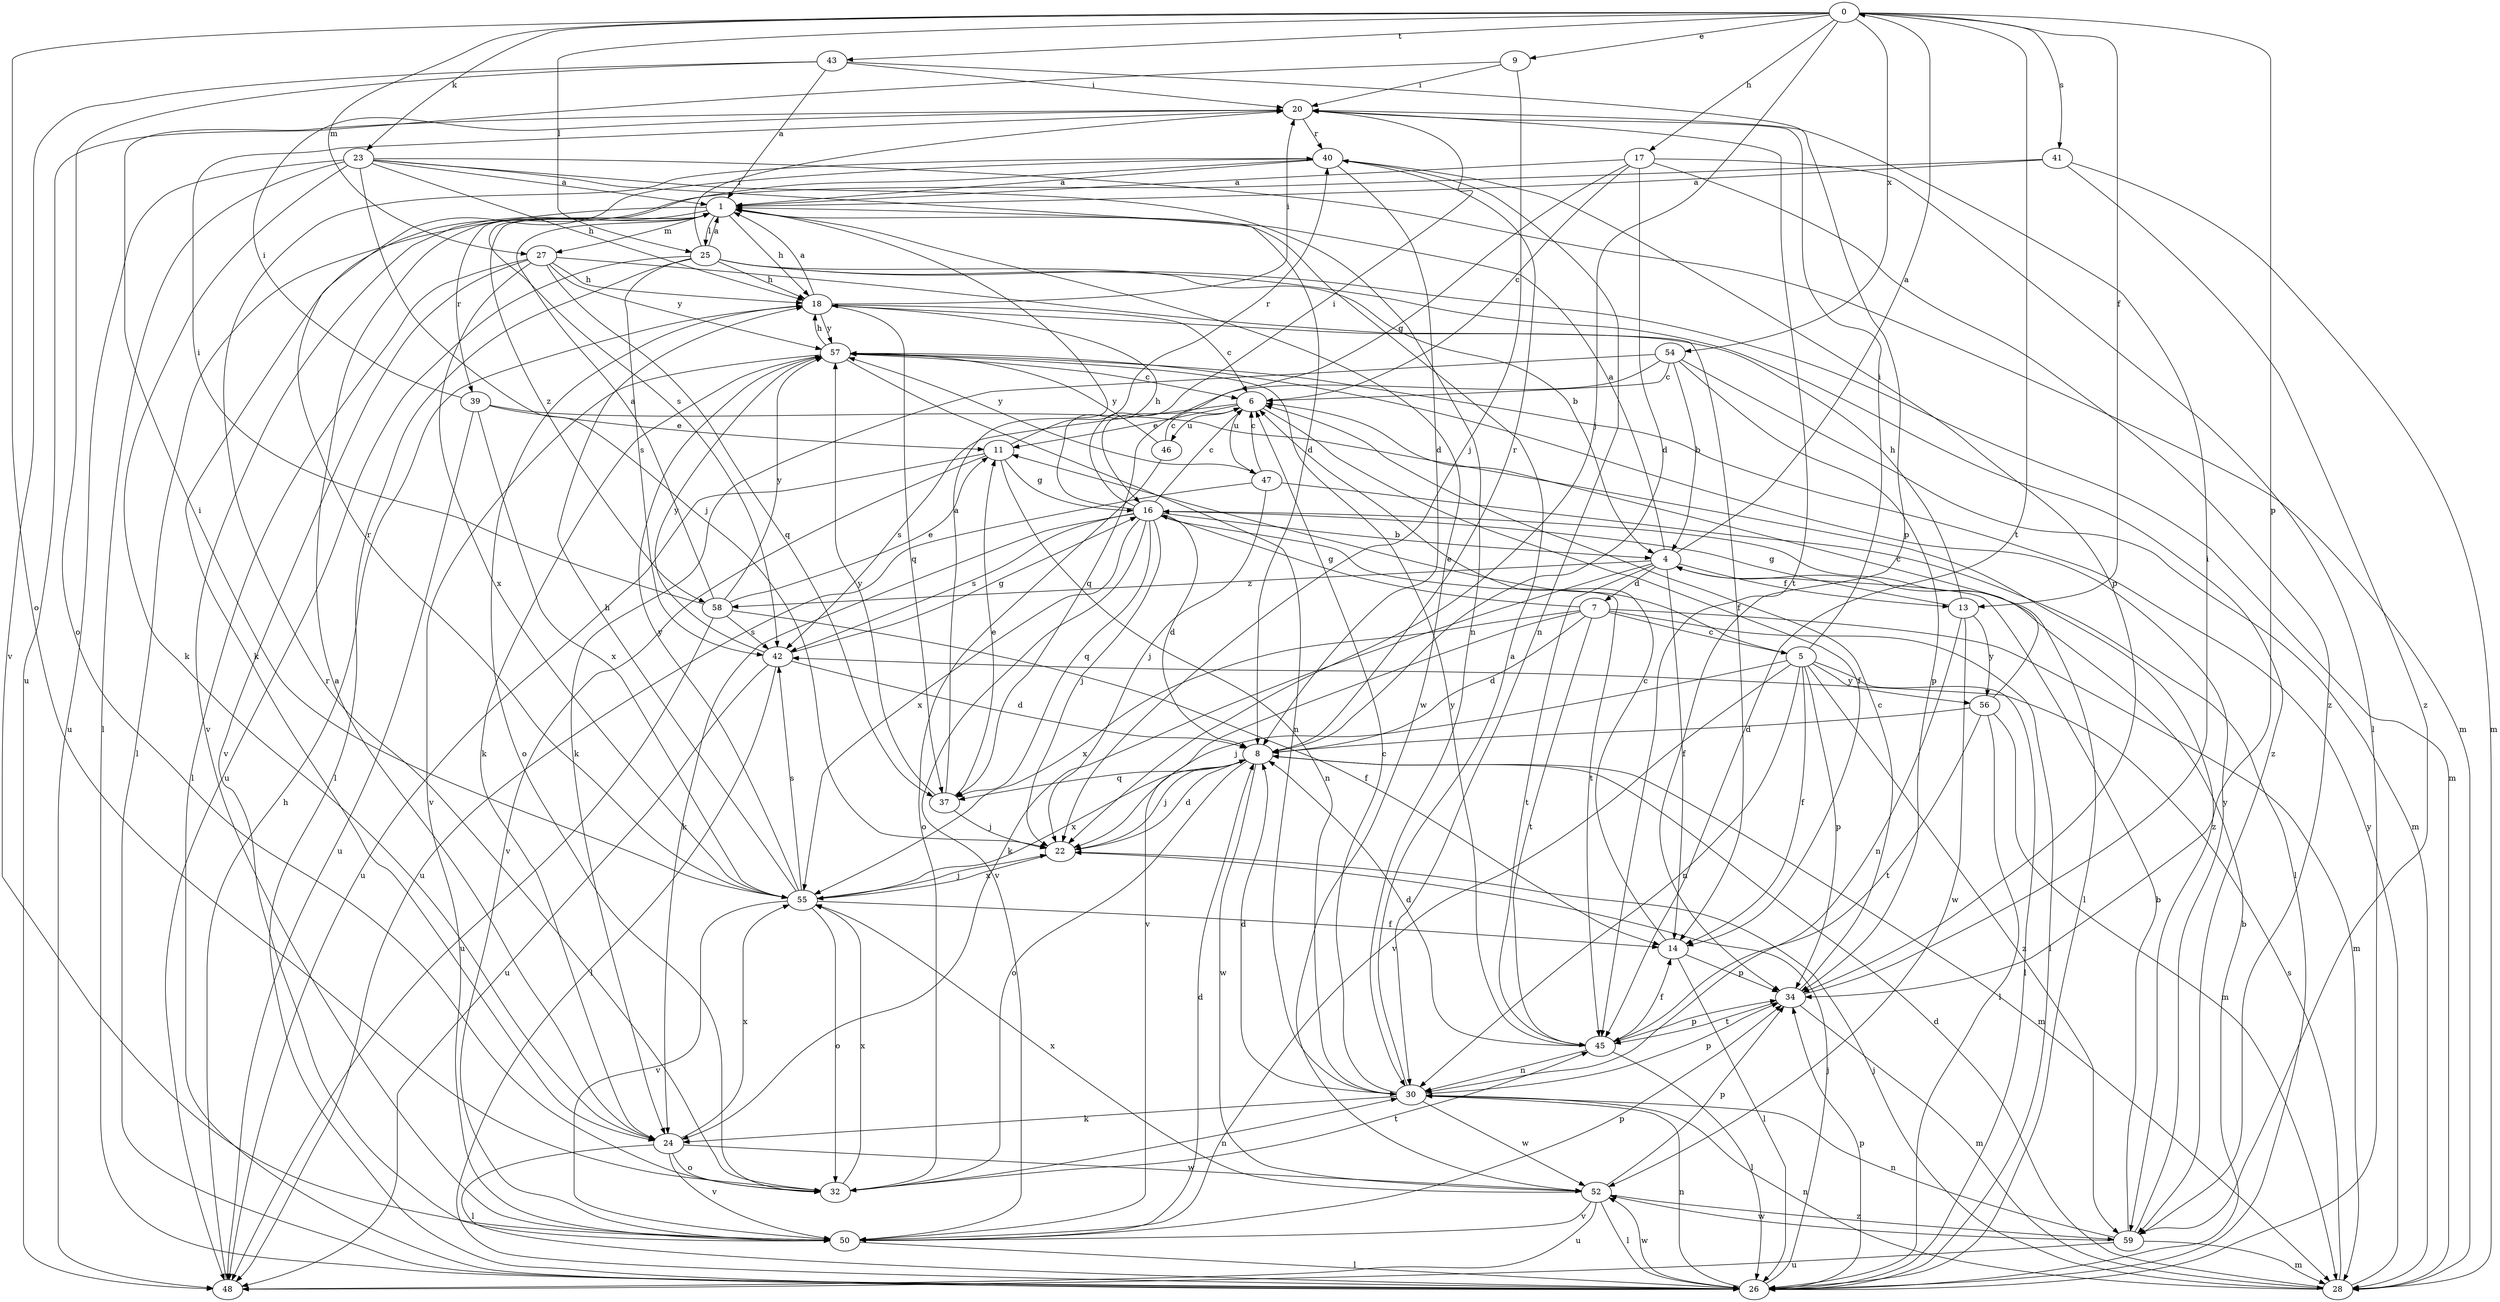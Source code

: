 strict digraph  {
0;
1;
4;
5;
6;
7;
8;
9;
11;
13;
14;
16;
17;
18;
20;
22;
23;
24;
25;
26;
27;
28;
30;
32;
34;
37;
39;
40;
41;
42;
43;
45;
46;
47;
48;
50;
52;
54;
55;
56;
57;
58;
59;
0 -> 9  [label=e];
0 -> 13  [label=f];
0 -> 17  [label=h];
0 -> 22  [label=j];
0 -> 23  [label=k];
0 -> 25  [label=l];
0 -> 27  [label=m];
0 -> 32  [label=o];
0 -> 34  [label=p];
0 -> 41  [label=s];
0 -> 43  [label=t];
0 -> 45  [label=t];
0 -> 54  [label=x];
1 -> 18  [label=h];
1 -> 25  [label=l];
1 -> 26  [label=l];
1 -> 27  [label=m];
1 -> 39  [label=r];
1 -> 50  [label=v];
1 -> 52  [label=w];
1 -> 58  [label=z];
4 -> 0  [label=a];
4 -> 1  [label=a];
4 -> 7  [label=d];
4 -> 13  [label=f];
4 -> 14  [label=f];
4 -> 24  [label=k];
4 -> 45  [label=t];
4 -> 58  [label=z];
5 -> 11  [label=e];
5 -> 14  [label=f];
5 -> 20  [label=i];
5 -> 22  [label=j];
5 -> 26  [label=l];
5 -> 30  [label=n];
5 -> 34  [label=p];
5 -> 50  [label=v];
5 -> 56  [label=y];
5 -> 59  [label=z];
6 -> 11  [label=e];
6 -> 14  [label=f];
6 -> 42  [label=s];
6 -> 46  [label=u];
6 -> 47  [label=u];
7 -> 5  [label=c];
7 -> 8  [label=d];
7 -> 16  [label=g];
7 -> 26  [label=l];
7 -> 28  [label=m];
7 -> 45  [label=t];
7 -> 50  [label=v];
7 -> 55  [label=x];
8 -> 22  [label=j];
8 -> 28  [label=m];
8 -> 32  [label=o];
8 -> 37  [label=q];
8 -> 40  [label=r];
8 -> 52  [label=w];
8 -> 55  [label=x];
9 -> 20  [label=i];
9 -> 22  [label=j];
9 -> 48  [label=u];
11 -> 16  [label=g];
11 -> 30  [label=n];
11 -> 40  [label=r];
11 -> 48  [label=u];
11 -> 50  [label=v];
13 -> 16  [label=g];
13 -> 18  [label=h];
13 -> 30  [label=n];
13 -> 52  [label=w];
13 -> 56  [label=y];
14 -> 6  [label=c];
14 -> 26  [label=l];
14 -> 34  [label=p];
16 -> 4  [label=b];
16 -> 6  [label=c];
16 -> 8  [label=d];
16 -> 18  [label=h];
16 -> 20  [label=i];
16 -> 22  [label=j];
16 -> 24  [label=k];
16 -> 26  [label=l];
16 -> 37  [label=q];
16 -> 42  [label=s];
16 -> 45  [label=t];
16 -> 50  [label=v];
16 -> 55  [label=x];
17 -> 1  [label=a];
17 -> 6  [label=c];
17 -> 8  [label=d];
17 -> 16  [label=g];
17 -> 26  [label=l];
17 -> 59  [label=z];
18 -> 1  [label=a];
18 -> 6  [label=c];
18 -> 20  [label=i];
18 -> 32  [label=o];
18 -> 37  [label=q];
18 -> 57  [label=y];
20 -> 40  [label=r];
20 -> 45  [label=t];
22 -> 8  [label=d];
22 -> 55  [label=x];
23 -> 1  [label=a];
23 -> 8  [label=d];
23 -> 18  [label=h];
23 -> 22  [label=j];
23 -> 24  [label=k];
23 -> 26  [label=l];
23 -> 28  [label=m];
23 -> 30  [label=n];
23 -> 48  [label=u];
24 -> 1  [label=a];
24 -> 26  [label=l];
24 -> 32  [label=o];
24 -> 50  [label=v];
24 -> 52  [label=w];
24 -> 55  [label=x];
25 -> 1  [label=a];
25 -> 4  [label=b];
25 -> 18  [label=h];
25 -> 20  [label=i];
25 -> 26  [label=l];
25 -> 28  [label=m];
25 -> 42  [label=s];
25 -> 48  [label=u];
25 -> 59  [label=z];
26 -> 4  [label=b];
26 -> 22  [label=j];
26 -> 30  [label=n];
26 -> 34  [label=p];
26 -> 52  [label=w];
27 -> 14  [label=f];
27 -> 18  [label=h];
27 -> 26  [label=l];
27 -> 37  [label=q];
27 -> 50  [label=v];
27 -> 55  [label=x];
27 -> 57  [label=y];
28 -> 8  [label=d];
28 -> 22  [label=j];
28 -> 30  [label=n];
28 -> 42  [label=s];
28 -> 57  [label=y];
30 -> 1  [label=a];
30 -> 6  [label=c];
30 -> 8  [label=d];
30 -> 24  [label=k];
30 -> 34  [label=p];
30 -> 52  [label=w];
32 -> 30  [label=n];
32 -> 40  [label=r];
32 -> 45  [label=t];
32 -> 55  [label=x];
34 -> 6  [label=c];
34 -> 20  [label=i];
34 -> 28  [label=m];
34 -> 45  [label=t];
37 -> 1  [label=a];
37 -> 11  [label=e];
37 -> 22  [label=j];
37 -> 57  [label=y];
39 -> 11  [label=e];
39 -> 20  [label=i];
39 -> 48  [label=u];
39 -> 55  [label=x];
39 -> 59  [label=z];
40 -> 1  [label=a];
40 -> 8  [label=d];
40 -> 30  [label=n];
40 -> 34  [label=p];
40 -> 42  [label=s];
41 -> 1  [label=a];
41 -> 24  [label=k];
41 -> 28  [label=m];
41 -> 59  [label=z];
42 -> 8  [label=d];
42 -> 16  [label=g];
42 -> 26  [label=l];
42 -> 48  [label=u];
42 -> 57  [label=y];
43 -> 1  [label=a];
43 -> 20  [label=i];
43 -> 32  [label=o];
43 -> 34  [label=p];
43 -> 50  [label=v];
45 -> 8  [label=d];
45 -> 14  [label=f];
45 -> 26  [label=l];
45 -> 30  [label=n];
45 -> 34  [label=p];
45 -> 57  [label=y];
46 -> 6  [label=c];
46 -> 32  [label=o];
46 -> 57  [label=y];
47 -> 6  [label=c];
47 -> 22  [label=j];
47 -> 26  [label=l];
47 -> 48  [label=u];
47 -> 57  [label=y];
48 -> 18  [label=h];
50 -> 8  [label=d];
50 -> 26  [label=l];
50 -> 34  [label=p];
52 -> 26  [label=l];
52 -> 34  [label=p];
52 -> 48  [label=u];
52 -> 50  [label=v];
52 -> 55  [label=x];
52 -> 59  [label=z];
54 -> 4  [label=b];
54 -> 6  [label=c];
54 -> 24  [label=k];
54 -> 28  [label=m];
54 -> 34  [label=p];
54 -> 37  [label=q];
55 -> 14  [label=f];
55 -> 18  [label=h];
55 -> 20  [label=i];
55 -> 22  [label=j];
55 -> 32  [label=o];
55 -> 40  [label=r];
55 -> 42  [label=s];
55 -> 50  [label=v];
55 -> 57  [label=y];
56 -> 6  [label=c];
56 -> 8  [label=d];
56 -> 26  [label=l];
56 -> 28  [label=m];
56 -> 45  [label=t];
57 -> 6  [label=c];
57 -> 18  [label=h];
57 -> 24  [label=k];
57 -> 30  [label=n];
57 -> 50  [label=v];
58 -> 1  [label=a];
58 -> 11  [label=e];
58 -> 14  [label=f];
58 -> 20  [label=i];
58 -> 42  [label=s];
58 -> 48  [label=u];
58 -> 57  [label=y];
59 -> 4  [label=b];
59 -> 28  [label=m];
59 -> 30  [label=n];
59 -> 48  [label=u];
59 -> 52  [label=w];
59 -> 57  [label=y];
}
